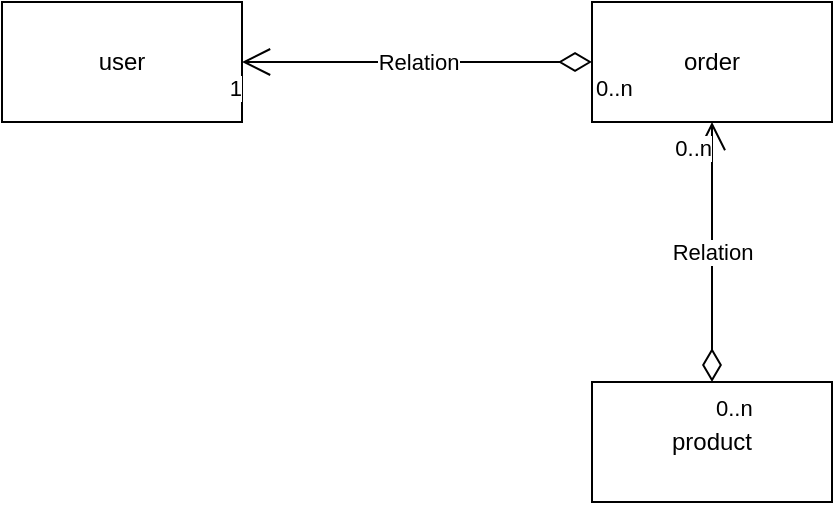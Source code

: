 <mxfile version="13.6.4" type="device"><diagram id="H4kNBy65Xic_GA8_1t_s" name="Page-1"><mxGraphModel dx="526" dy="593" grid="1" gridSize="10" guides="1" tooltips="1" connect="1" arrows="1" fold="1" page="1" pageScale="1" pageWidth="850" pageHeight="1100" math="0" shadow="0"><root><mxCell id="0"/><mxCell id="1" parent="0"/><mxCell id="hH8Njn6EOLQC3EoyNGqr-1" value="user" style="rounded=0;whiteSpace=wrap;html=1;" vertex="1" parent="1"><mxGeometry x="70" y="90" width="120" height="60" as="geometry"/></mxCell><mxCell id="hH8Njn6EOLQC3EoyNGqr-2" value="product" style="rounded=0;whiteSpace=wrap;html=1;" vertex="1" parent="1"><mxGeometry x="365" y="280" width="120" height="60" as="geometry"/></mxCell><mxCell id="hH8Njn6EOLQC3EoyNGqr-3" value="order" style="rounded=0;whiteSpace=wrap;html=1;" vertex="1" parent="1"><mxGeometry x="365" y="90" width="120" height="60" as="geometry"/></mxCell><mxCell id="hH8Njn6EOLQC3EoyNGqr-4" value="Relation" style="endArrow=open;html=1;endSize=12;startArrow=diamondThin;startSize=14;startFill=0;edgeStyle=orthogonalEdgeStyle;entryX=1;entryY=0.5;entryDx=0;entryDy=0;exitX=0;exitY=0.5;exitDx=0;exitDy=0;" edge="1" parent="1" source="hH8Njn6EOLQC3EoyNGqr-3" target="hH8Njn6EOLQC3EoyNGqr-1"><mxGeometry relative="1" as="geometry"><mxPoint x="190" y="310" as="sourcePoint"/><mxPoint x="350" y="310" as="targetPoint"/></mxGeometry></mxCell><mxCell id="hH8Njn6EOLQC3EoyNGqr-5" value="0..n" style="edgeLabel;resizable=0;html=1;align=left;verticalAlign=top;" connectable="0" vertex="1" parent="hH8Njn6EOLQC3EoyNGqr-4"><mxGeometry x="-1" relative="1" as="geometry"/></mxCell><mxCell id="hH8Njn6EOLQC3EoyNGqr-6" value="1" style="edgeLabel;resizable=0;html=1;align=right;verticalAlign=top;" connectable="0" vertex="1" parent="hH8Njn6EOLQC3EoyNGqr-4"><mxGeometry x="1" relative="1" as="geometry"/></mxCell><mxCell id="hH8Njn6EOLQC3EoyNGqr-7" value="Relation" style="endArrow=open;html=1;endSize=12;startArrow=diamondThin;startSize=14;startFill=0;edgeStyle=orthogonalEdgeStyle;entryX=0.5;entryY=1;entryDx=0;entryDy=0;exitX=0.5;exitY=0;exitDx=0;exitDy=0;" edge="1" parent="1" source="hH8Njn6EOLQC3EoyNGqr-2" target="hH8Njn6EOLQC3EoyNGqr-3"><mxGeometry relative="1" as="geometry"><mxPoint x="190" y="310" as="sourcePoint"/><mxPoint x="350" y="310" as="targetPoint"/></mxGeometry></mxCell><mxCell id="hH8Njn6EOLQC3EoyNGqr-8" value="0..n" style="edgeLabel;resizable=0;html=1;align=left;verticalAlign=top;" connectable="0" vertex="1" parent="hH8Njn6EOLQC3EoyNGqr-7"><mxGeometry x="-1" relative="1" as="geometry"/></mxCell><mxCell id="hH8Njn6EOLQC3EoyNGqr-9" value="0..n" style="edgeLabel;resizable=0;html=1;align=right;verticalAlign=top;" connectable="0" vertex="1" parent="hH8Njn6EOLQC3EoyNGqr-7"><mxGeometry x="1" relative="1" as="geometry"/></mxCell></root></mxGraphModel></diagram></mxfile>